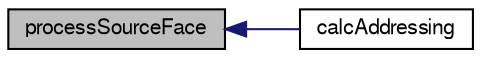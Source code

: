digraph "processSourceFace"
{
  bgcolor="transparent";
  edge [fontname="FreeSans",fontsize="10",labelfontname="FreeSans",labelfontsize="10"];
  node [fontname="FreeSans",fontsize="10",shape=record];
  rankdir="LR";
  Node665 [label="processSourceFace",height=0.2,width=0.4,color="black", fillcolor="grey75", style="filled", fontcolor="black"];
  Node665 -> Node666 [dir="back",color="midnightblue",fontsize="10",style="solid",fontname="FreeSans"];
  Node666 [label="calcAddressing",height=0.2,width=0.4,color="black",URL="$a24878.html#a48dfd3b4812854f6b2af014ff1185adb",tooltip="Calculate addressing and weights using temporary storage. "];
}
